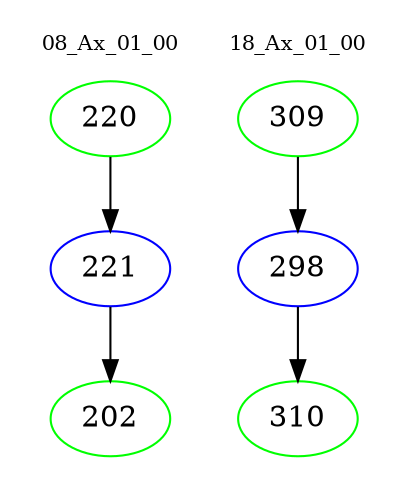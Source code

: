 digraph{
subgraph cluster_0 {
color = white
label = "08_Ax_01_00";
fontsize=10;
T0_220 [label="220", color="green"]
T0_220 -> T0_221 [color="black"]
T0_221 [label="221", color="blue"]
T0_221 -> T0_202 [color="black"]
T0_202 [label="202", color="green"]
}
subgraph cluster_1 {
color = white
label = "18_Ax_01_00";
fontsize=10;
T1_309 [label="309", color="green"]
T1_309 -> T1_298 [color="black"]
T1_298 [label="298", color="blue"]
T1_298 -> T1_310 [color="black"]
T1_310 [label="310", color="green"]
}
}
